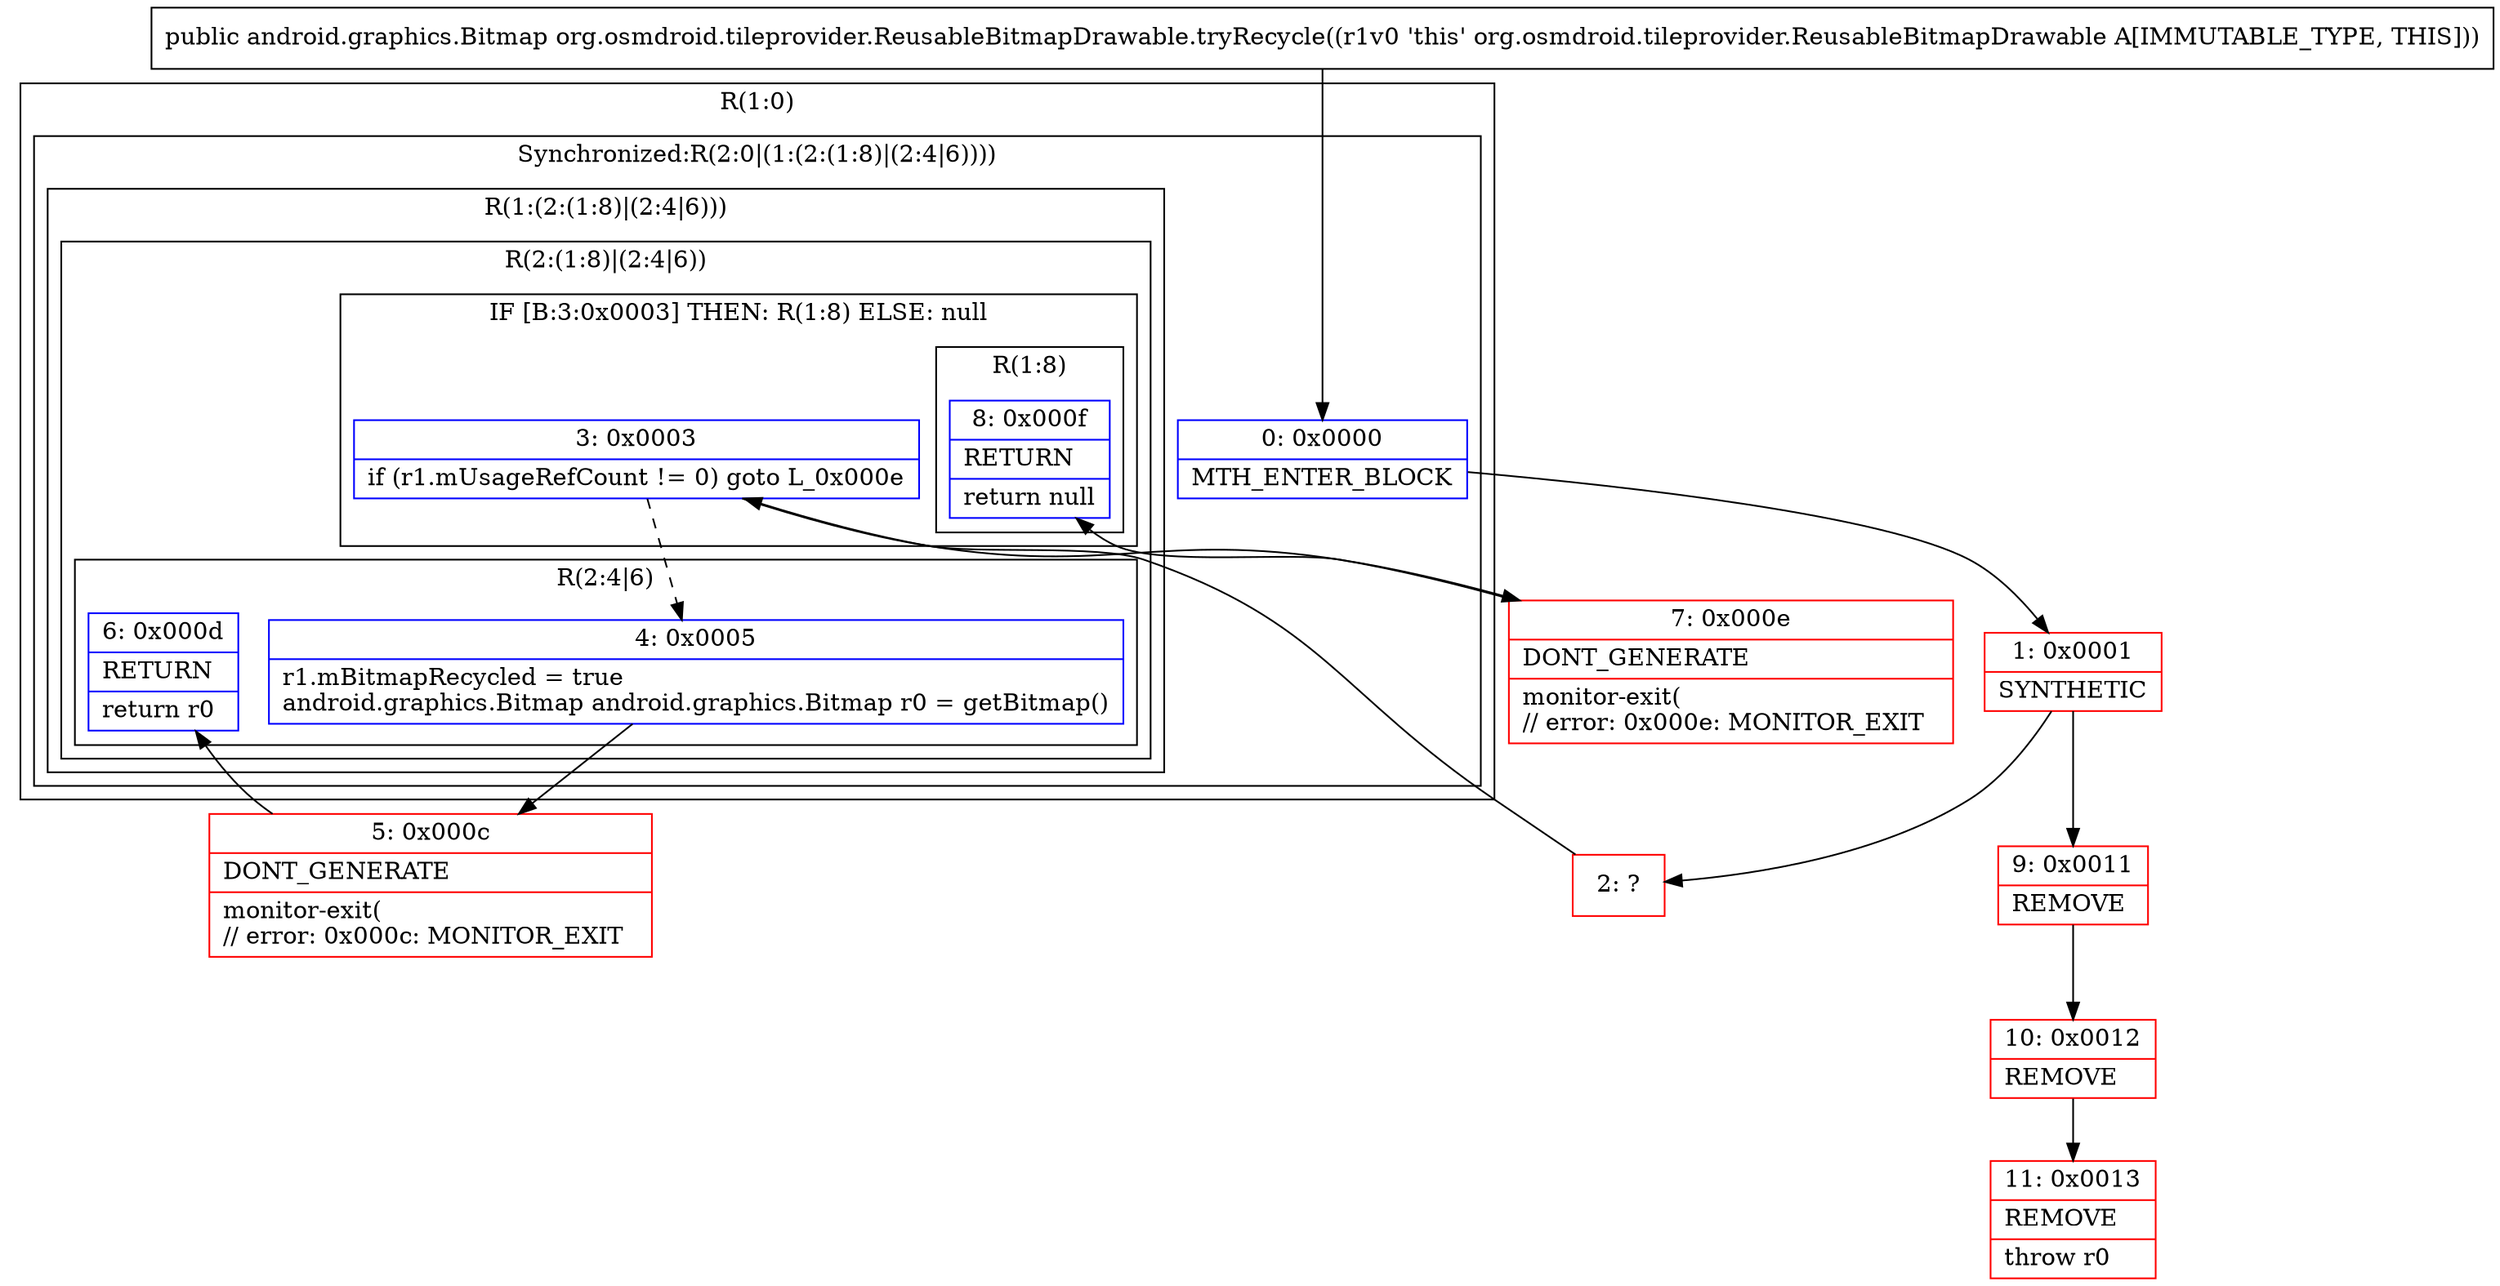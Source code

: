 digraph "CFG fororg.osmdroid.tileprovider.ReusableBitmapDrawable.tryRecycle()Landroid\/graphics\/Bitmap;" {
subgraph cluster_Region_142057234 {
label = "R(1:0)";
node [shape=record,color=blue];
subgraph cluster_SynchronizedRegion_1783160230 {
label = "Synchronized:R(2:0|(1:(2:(1:8)|(2:4|6))))";
node [shape=record,color=blue];
Node_0 [shape=record,label="{0\:\ 0x0000|MTH_ENTER_BLOCK\l}"];
subgraph cluster_Region_1776148968 {
label = "R(1:(2:(1:8)|(2:4|6)))";
node [shape=record,color=blue];
subgraph cluster_Region_1256804633 {
label = "R(2:(1:8)|(2:4|6))";
node [shape=record,color=blue];
subgraph cluster_IfRegion_2127747161 {
label = "IF [B:3:0x0003] THEN: R(1:8) ELSE: null";
node [shape=record,color=blue];
Node_3 [shape=record,label="{3\:\ 0x0003|if (r1.mUsageRefCount != 0) goto L_0x000e\l}"];
subgraph cluster_Region_1381732296 {
label = "R(1:8)";
node [shape=record,color=blue];
Node_8 [shape=record,label="{8\:\ 0x000f|RETURN\l|return null\l}"];
}
}
subgraph cluster_Region_259171299 {
label = "R(2:4|6)";
node [shape=record,color=blue];
Node_4 [shape=record,label="{4\:\ 0x0005|r1.mBitmapRecycled = true\landroid.graphics.Bitmap android.graphics.Bitmap r0 = getBitmap()\l}"];
Node_6 [shape=record,label="{6\:\ 0x000d|RETURN\l|return r0\l}"];
}
}
}
}
}
Node_1 [shape=record,color=red,label="{1\:\ 0x0001|SYNTHETIC\l}"];
Node_2 [shape=record,color=red,label="{2\:\ ?}"];
Node_5 [shape=record,color=red,label="{5\:\ 0x000c|DONT_GENERATE\l|monitor\-exit(\l\/\/ error: 0x000c: MONITOR_EXIT  \l}"];
Node_7 [shape=record,color=red,label="{7\:\ 0x000e|DONT_GENERATE\l|monitor\-exit(\l\/\/ error: 0x000e: MONITOR_EXIT  \l}"];
Node_9 [shape=record,color=red,label="{9\:\ 0x0011|REMOVE\l}"];
Node_10 [shape=record,color=red,label="{10\:\ 0x0012|REMOVE\l}"];
Node_11 [shape=record,color=red,label="{11\:\ 0x0013|REMOVE\l|throw r0\l}"];
MethodNode[shape=record,label="{public android.graphics.Bitmap org.osmdroid.tileprovider.ReusableBitmapDrawable.tryRecycle((r1v0 'this' org.osmdroid.tileprovider.ReusableBitmapDrawable A[IMMUTABLE_TYPE, THIS])) }"];
MethodNode -> Node_0;
Node_0 -> Node_1;
Node_3 -> Node_4[style=dashed];
Node_3 -> Node_7;
Node_4 -> Node_5;
Node_1 -> Node_2;
Node_1 -> Node_9;
Node_2 -> Node_3;
Node_5 -> Node_6;
Node_7 -> Node_8;
Node_9 -> Node_10;
Node_10 -> Node_11;
}

